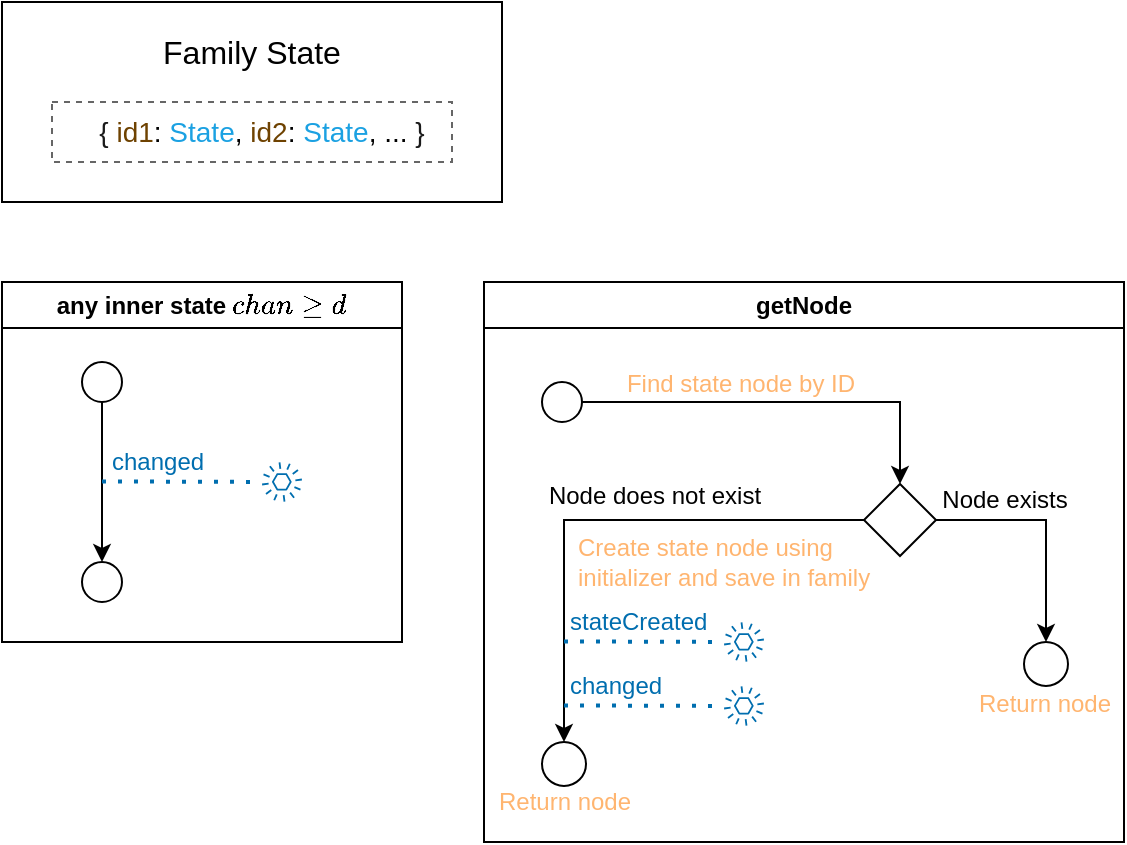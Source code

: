 <mxfile version="22.1.11" type="device">
  <diagram name="Page-1" id="L6hXXks4mkJWNCNI_z3Q">
    <mxGraphModel dx="1045" dy="642" grid="1" gridSize="10" guides="1" tooltips="1" connect="1" arrows="1" fold="1" page="1" pageScale="1" pageWidth="827" pageHeight="1169" math="0" shadow="0">
      <root>
        <mxCell id="0" />
        <mxCell id="1" parent="0" />
        <mxCell id="6tfm00QPPgDDqZ2flqyk-7" value="getNode" style="swimlane;whiteSpace=wrap;html=1;rounded=0;" vertex="1" parent="1">
          <mxGeometry x="280" y="180" width="320" height="280" as="geometry" />
        </mxCell>
        <mxCell id="6tfm00QPPgDDqZ2flqyk-10" value="" style="edgeStyle=orthogonalEdgeStyle;rounded=0;orthogonalLoop=1;jettySize=auto;html=1;" edge="1" parent="6tfm00QPPgDDqZ2flqyk-7" source="6tfm00QPPgDDqZ2flqyk-8" target="6tfm00QPPgDDqZ2flqyk-9">
          <mxGeometry relative="1" as="geometry" />
        </mxCell>
        <mxCell id="6tfm00QPPgDDqZ2flqyk-15" value="Return node" style="edgeLabel;html=1;align=center;verticalAlign=middle;resizable=0;points=[];fontColor=#FFB570;rounded=0;fontSize=12;" vertex="1" connectable="0" parent="6tfm00QPPgDDqZ2flqyk-10">
          <mxGeometry x="-0.5" y="2" relative="1" as="geometry">
            <mxPoint x="181" y="153" as="offset" />
          </mxGeometry>
        </mxCell>
        <mxCell id="6tfm00QPPgDDqZ2flqyk-8" value="" style="ellipse;whiteSpace=wrap;html=1;aspect=fixed;rounded=0;" vertex="1" parent="6tfm00QPPgDDqZ2flqyk-7">
          <mxGeometry x="29" y="50" width="20" height="20" as="geometry" />
        </mxCell>
        <mxCell id="6tfm00QPPgDDqZ2flqyk-11" style="edgeStyle=orthogonalEdgeStyle;rounded=0;orthogonalLoop=1;jettySize=auto;html=1;" edge="1" parent="6tfm00QPPgDDqZ2flqyk-7" source="6tfm00QPPgDDqZ2flqyk-9" target="6tfm00QPPgDDqZ2flqyk-20">
          <mxGeometry relative="1" as="geometry">
            <mxPoint x="40" y="200" as="targetPoint" />
          </mxGeometry>
        </mxCell>
        <mxCell id="6tfm00QPPgDDqZ2flqyk-13" value="" style="edgeStyle=orthogonalEdgeStyle;rounded=0;orthogonalLoop=1;jettySize=auto;html=1;" edge="1" parent="6tfm00QPPgDDqZ2flqyk-7" source="6tfm00QPPgDDqZ2flqyk-9" target="6tfm00QPPgDDqZ2flqyk-12">
          <mxGeometry relative="1" as="geometry" />
        </mxCell>
        <mxCell id="6tfm00QPPgDDqZ2flqyk-14" value="Node exists" style="edgeLabel;html=1;align=center;verticalAlign=middle;resizable=0;points=[];fontSize=12;rounded=0;" vertex="1" connectable="0" parent="6tfm00QPPgDDqZ2flqyk-13">
          <mxGeometry x="-0.749" y="2" relative="1" as="geometry">
            <mxPoint x="19" y="-8" as="offset" />
          </mxGeometry>
        </mxCell>
        <mxCell id="6tfm00QPPgDDqZ2flqyk-9" value="" style="rhombus;whiteSpace=wrap;html=1;rounded=0;" vertex="1" parent="6tfm00QPPgDDqZ2flqyk-7">
          <mxGeometry x="190" y="101" width="36" height="36" as="geometry" />
        </mxCell>
        <mxCell id="6tfm00QPPgDDqZ2flqyk-12" value="" style="ellipse;whiteSpace=wrap;html=1;rounded=0;" vertex="1" parent="6tfm00QPPgDDqZ2flqyk-7">
          <mxGeometry x="270" y="180" width="22" height="22" as="geometry" />
        </mxCell>
        <mxCell id="6tfm00QPPgDDqZ2flqyk-16" value="Node does not exist" style="edgeLabel;html=1;align=center;verticalAlign=middle;resizable=0;points=[];fontSize=12;rounded=0;" vertex="1" connectable="0" parent="6tfm00QPPgDDqZ2flqyk-7">
          <mxGeometry x="90.005" y="107" as="geometry">
            <mxPoint x="-5" as="offset" />
          </mxGeometry>
        </mxCell>
        <mxCell id="6tfm00QPPgDDqZ2flqyk-18" value="Create state node using&lt;br style=&quot;font-size: 12px;&quot;&gt;&lt;div style=&quot;font-size: 12px;&quot;&gt;initializer and save in family&lt;/div&gt;" style="edgeLabel;html=1;align=left;verticalAlign=middle;resizable=0;points=[];fontColor=#FFB570;rounded=0;fontSize=12;" vertex="1" connectable="0" parent="6tfm00QPPgDDqZ2flqyk-7">
          <mxGeometry x="45" y="140" as="geometry" />
        </mxCell>
        <mxCell id="6tfm00QPPgDDqZ2flqyk-20" value="" style="ellipse;whiteSpace=wrap;html=1;rounded=0;" vertex="1" parent="6tfm00QPPgDDqZ2flqyk-7">
          <mxGeometry x="29" y="230" width="22" height="22" as="geometry" />
        </mxCell>
        <mxCell id="6tfm00QPPgDDqZ2flqyk-21" value="Return node" style="edgeLabel;html=1;align=center;verticalAlign=middle;resizable=0;points=[];fontColor=#FFB570;rounded=0;fontSize=12;" vertex="1" connectable="0" parent="6tfm00QPPgDDqZ2flqyk-7">
          <mxGeometry x="40.0" y="260.0" as="geometry" />
        </mxCell>
        <mxCell id="6tfm00QPPgDDqZ2flqyk-25" value="" style="outlineConnect=0;fontColor=#ffffff;fillColor=#006EAF;strokeColor=#006EAF;dashed=0;verticalLabelPosition=bottom;verticalAlign=top;align=center;html=1;fontSize=12;fontStyle=0;aspect=fixed;pointerEvents=1;shape=mxgraph.aws4.event;" vertex="1" parent="6tfm00QPPgDDqZ2flqyk-7">
          <mxGeometry x="120" y="170" width="20" height="20" as="geometry" />
        </mxCell>
        <mxCell id="6tfm00QPPgDDqZ2flqyk-27" value="" style="outlineConnect=0;fontColor=#ffffff;fillColor=#006EAF;strokeColor=#006EAF;dashed=0;verticalLabelPosition=bottom;verticalAlign=top;align=center;html=1;fontSize=12;fontStyle=0;aspect=fixed;pointerEvents=1;shape=mxgraph.aws4.event;" vertex="1" parent="6tfm00QPPgDDqZ2flqyk-7">
          <mxGeometry x="120" y="202" width="20" height="20" as="geometry" />
        </mxCell>
        <mxCell id="6tfm00QPPgDDqZ2flqyk-28" value="" style="endArrow=none;dashed=1;html=1;dashPattern=1 3;strokeWidth=2;rounded=0;fillColor=#1ba1e2;strokeColor=#006EAF;" edge="1" parent="6tfm00QPPgDDqZ2flqyk-7" target="6tfm00QPPgDDqZ2flqyk-27">
          <mxGeometry width="50" height="50" relative="1" as="geometry">
            <mxPoint x="40" y="211.71" as="sourcePoint" />
            <mxPoint x="169" y="211.71" as="targetPoint" />
          </mxGeometry>
        </mxCell>
        <mxCell id="6tfm00QPPgDDqZ2flqyk-29" value="changed" style="edgeLabel;html=1;align=left;verticalAlign=middle;resizable=0;points=[];fontSize=12;fontColor=#006EAF;rotation=0;" vertex="1" connectable="0" parent="6tfm00QPPgDDqZ2flqyk-28">
          <mxGeometry x="0.211" relative="1" as="geometry">
            <mxPoint x="-47" y="-10" as="offset" />
          </mxGeometry>
        </mxCell>
        <mxCell id="6tfm00QPPgDDqZ2flqyk-17" value="" style="group;" vertex="1" connectable="0" parent="1">
          <mxGeometry x="39" y="40" width="250" height="100" as="geometry" />
        </mxCell>
        <mxCell id="6tfm00QPPgDDqZ2flqyk-1" value="" style="rounded=0;whiteSpace=wrap;html=1;" vertex="1" parent="6tfm00QPPgDDqZ2flqyk-17">
          <mxGeometry width="250" height="100" as="geometry" />
        </mxCell>
        <mxCell id="6tfm00QPPgDDqZ2flqyk-2" value="Family State" style="text;html=1;strokeColor=none;fillColor=none;align=center;verticalAlign=middle;whiteSpace=wrap;rounded=0;fontSize=16;" vertex="1" parent="6tfm00QPPgDDqZ2flqyk-17">
          <mxGeometry x="70" y="10" width="110" height="30" as="geometry" />
        </mxCell>
        <mxCell id="6tfm00QPPgDDqZ2flqyk-5" value="&lt;font color=&quot;#1a1a1a&quot; style=&quot;font-size: 14px;&quot;&gt;{&lt;/font&gt; &lt;font color=&quot;#6e4201&quot; style=&quot;font-size: 14px;&quot;&gt;id1&lt;/font&gt;: &lt;font color=&quot;#1ba1e2&quot; style=&quot;font-size: 14px;&quot;&gt;State&lt;/font&gt;, &lt;font color=&quot;#6e4201&quot; style=&quot;font-size: 14px;&quot;&gt;id2&lt;/font&gt;: &lt;font color=&quot;#1ba1e2&quot; style=&quot;font-size: 14px;&quot;&gt;State&lt;/font&gt;, ... &lt;font color=&quot;#1a1a1a&quot; style=&quot;font-size: 14px;&quot;&gt;}&lt;/font&gt;" style="text;html=1;strokeColor=#666666;fillColor=none;align=center;verticalAlign=middle;whiteSpace=wrap;rounded=0;dashed=1;glass=0;spacingTop=-10;spacing=0;spacingLeft=10;spacingBottom=-9;labelBorderColor=none;perimeterSpacing=0;fontSize=14;" vertex="1" parent="6tfm00QPPgDDqZ2flqyk-17">
          <mxGeometry x="25" y="50" width="200" height="30" as="geometry" />
        </mxCell>
        <mxCell id="6tfm00QPPgDDqZ2flqyk-19" value="Find state node by ID" style="edgeLabel;html=1;align=center;verticalAlign=middle;resizable=0;points=[];fontColor=#FFB570;rounded=0;fontSize=12;" vertex="1" connectable="0" parent="1">
          <mxGeometry x="408" y="231" as="geometry" />
        </mxCell>
        <mxCell id="6tfm00QPPgDDqZ2flqyk-23" value="" style="endArrow=none;dashed=1;html=1;dashPattern=1 3;strokeWidth=2;rounded=0;fillColor=#1ba1e2;strokeColor=#006EAF;" edge="1" parent="1" target="6tfm00QPPgDDqZ2flqyk-25">
          <mxGeometry width="50" height="50" relative="1" as="geometry">
            <mxPoint x="320" y="359.71" as="sourcePoint" />
            <mxPoint x="449" y="359.71" as="targetPoint" />
          </mxGeometry>
        </mxCell>
        <mxCell id="6tfm00QPPgDDqZ2flqyk-24" value="stateCreated" style="edgeLabel;html=1;align=left;verticalAlign=middle;resizable=0;points=[];fontSize=12;fontColor=#006EAF;rotation=0;" vertex="1" connectable="0" parent="6tfm00QPPgDDqZ2flqyk-23">
          <mxGeometry x="0.211" relative="1" as="geometry">
            <mxPoint x="-47" y="-10" as="offset" />
          </mxGeometry>
        </mxCell>
        <mxCell id="6tfm00QPPgDDqZ2flqyk-30" value="any inner state `changed`" style="swimlane;whiteSpace=wrap;html=1;startSize=23;" vertex="1" parent="1">
          <mxGeometry x="39" y="180" width="200" height="180" as="geometry" />
        </mxCell>
        <mxCell id="6tfm00QPPgDDqZ2flqyk-34" value="" style="edgeStyle=orthogonalEdgeStyle;rounded=0;orthogonalLoop=1;jettySize=auto;html=1;" edge="1" parent="6tfm00QPPgDDqZ2flqyk-30" source="6tfm00QPPgDDqZ2flqyk-31" target="6tfm00QPPgDDqZ2flqyk-33">
          <mxGeometry relative="1" as="geometry" />
        </mxCell>
        <mxCell id="6tfm00QPPgDDqZ2flqyk-31" value="" style="ellipse;whiteSpace=wrap;html=1;aspect=fixed;" vertex="1" parent="6tfm00QPPgDDqZ2flqyk-30">
          <mxGeometry x="40" y="40" width="20" height="20" as="geometry" />
        </mxCell>
        <mxCell id="6tfm00QPPgDDqZ2flqyk-33" value="" style="ellipse;whiteSpace=wrap;html=1;aspect=fixed;" vertex="1" parent="6tfm00QPPgDDqZ2flqyk-30">
          <mxGeometry x="40" y="140" width="20" height="20" as="geometry" />
        </mxCell>
        <mxCell id="6tfm00QPPgDDqZ2flqyk-35" value="" style="outlineConnect=0;fontColor=#ffffff;fillColor=#006EAF;strokeColor=#006EAF;dashed=0;verticalLabelPosition=bottom;verticalAlign=top;align=center;html=1;fontSize=12;fontStyle=0;aspect=fixed;pointerEvents=1;shape=mxgraph.aws4.event;" vertex="1" parent="6tfm00QPPgDDqZ2flqyk-30">
          <mxGeometry x="130" y="90" width="20" height="20" as="geometry" />
        </mxCell>
        <mxCell id="6tfm00QPPgDDqZ2flqyk-36" value="" style="endArrow=none;dashed=1;html=1;dashPattern=1 3;strokeWidth=2;rounded=0;fillColor=#1ba1e2;strokeColor=#006EAF;" edge="1" parent="6tfm00QPPgDDqZ2flqyk-30" target="6tfm00QPPgDDqZ2flqyk-35">
          <mxGeometry width="50" height="50" relative="1" as="geometry">
            <mxPoint x="50" y="99.71" as="sourcePoint" />
            <mxPoint x="179" y="99.71" as="targetPoint" />
          </mxGeometry>
        </mxCell>
        <mxCell id="6tfm00QPPgDDqZ2flqyk-37" value="changed" style="edgeLabel;html=1;align=left;verticalAlign=middle;resizable=0;points=[];fontSize=12;fontColor=#006EAF;rotation=0;" vertex="1" connectable="0" parent="6tfm00QPPgDDqZ2flqyk-36">
          <mxGeometry x="0.211" relative="1" as="geometry">
            <mxPoint x="-45" y="-10" as="offset" />
          </mxGeometry>
        </mxCell>
      </root>
    </mxGraphModel>
  </diagram>
</mxfile>
